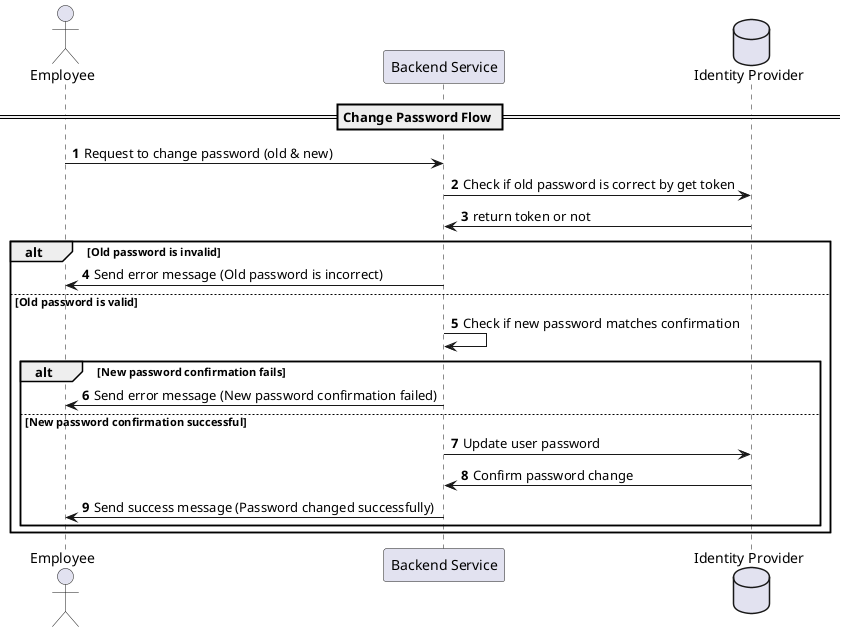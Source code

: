 @startuml
autonumber

actor Employee as "Employee"
participant Backend as "Backend Service"
database Keycloak as "Identity Provider"

== Change Password Flow ==
Employee -> Backend: Request to change password (old & new)
Backend -> Keycloak: Check if old password is correct by get token
Keycloak -> Backend: return token or not
alt Old password is invalid
    Backend -> Employee: Send error message (Old password is incorrect)
else Old password is valid
    Backend -> Backend: Check if new password matches confirmation
    alt New password confirmation fails
        Backend -> Employee: Send error message (New password confirmation failed)
    else New password confirmation successful
        Backend -> Keycloak: Update user password
        Keycloak -> Backend: Confirm password change
        Backend -> Employee: Send success message (Password changed successfully)
    end
end

@enduml
